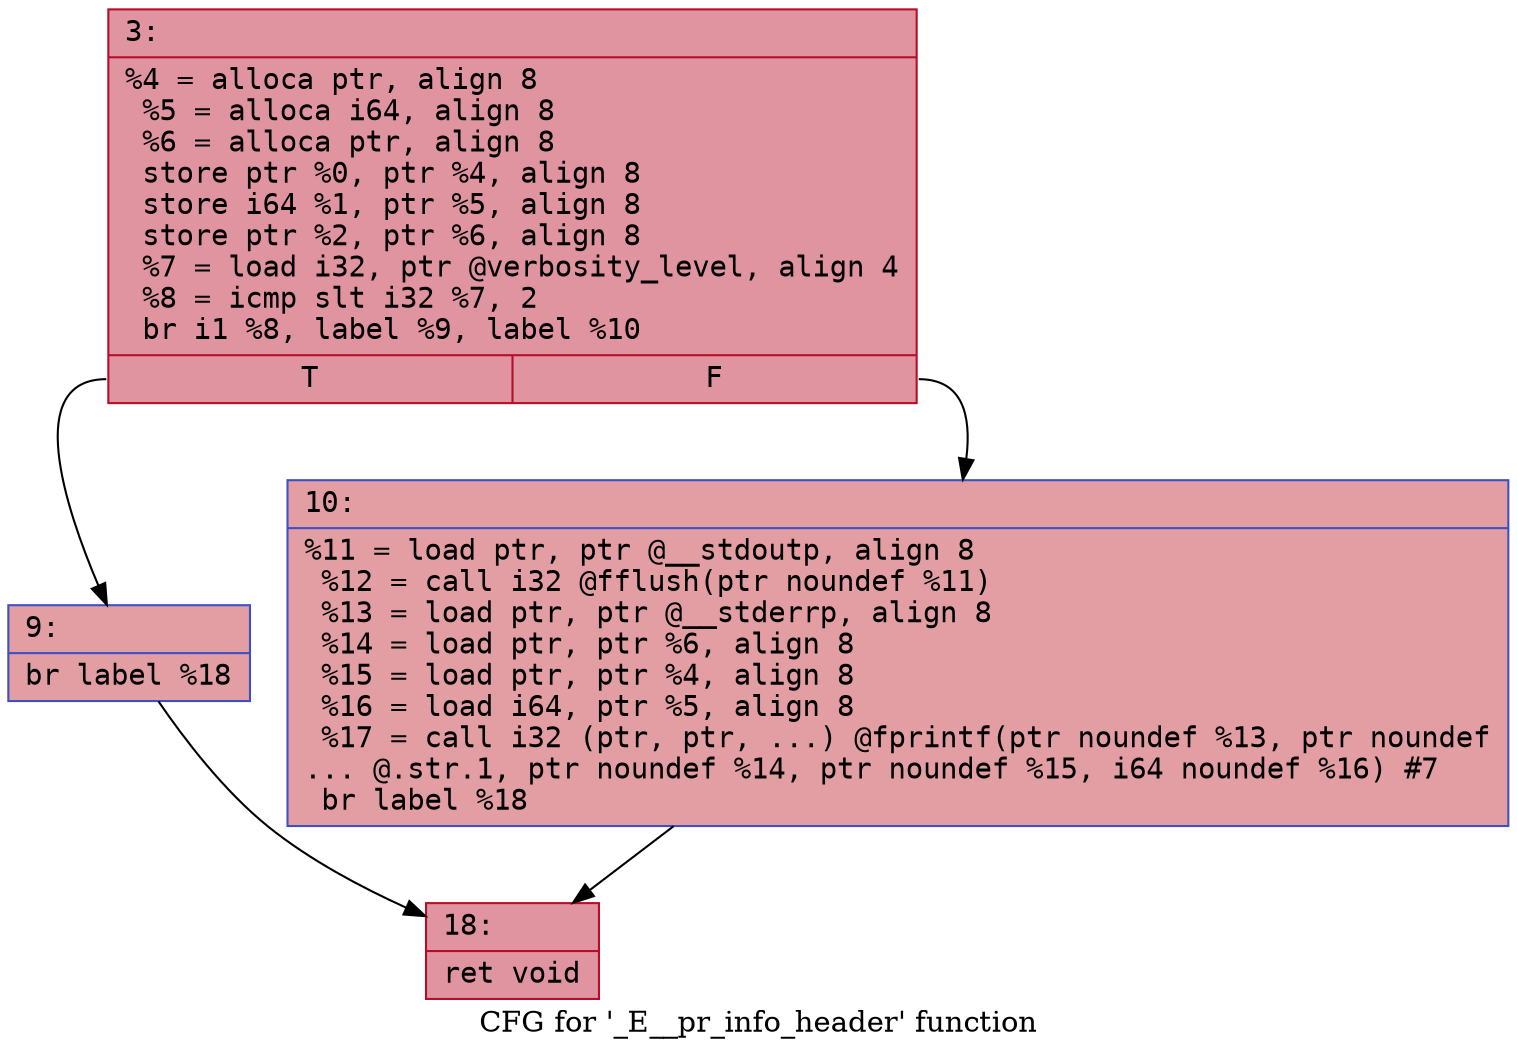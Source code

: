 digraph "CFG for '_E__pr_info_header' function" {
	label="CFG for '_E__pr_info_header' function";

	Node0x6000038ee0d0 [shape=record,color="#b70d28ff", style=filled, fillcolor="#b70d2870" fontname="Courier",label="{3:\l|  %4 = alloca ptr, align 8\l  %5 = alloca i64, align 8\l  %6 = alloca ptr, align 8\l  store ptr %0, ptr %4, align 8\l  store i64 %1, ptr %5, align 8\l  store ptr %2, ptr %6, align 8\l  %7 = load i32, ptr @verbosity_level, align 4\l  %8 = icmp slt i32 %7, 2\l  br i1 %8, label %9, label %10\l|{<s0>T|<s1>F}}"];
	Node0x6000038ee0d0:s0 -> Node0x6000038ee120[tooltip="3 -> 9\nProbability 50.00%" ];
	Node0x6000038ee0d0:s1 -> Node0x6000038ee170[tooltip="3 -> 10\nProbability 50.00%" ];
	Node0x6000038ee120 [shape=record,color="#3d50c3ff", style=filled, fillcolor="#be242e70" fontname="Courier",label="{9:\l|  br label %18\l}"];
	Node0x6000038ee120 -> Node0x6000038ee1c0[tooltip="9 -> 18\nProbability 100.00%" ];
	Node0x6000038ee170 [shape=record,color="#3d50c3ff", style=filled, fillcolor="#be242e70" fontname="Courier",label="{10:\l|  %11 = load ptr, ptr @__stdoutp, align 8\l  %12 = call i32 @fflush(ptr noundef %11)\l  %13 = load ptr, ptr @__stderrp, align 8\l  %14 = load ptr, ptr %6, align 8\l  %15 = load ptr, ptr %4, align 8\l  %16 = load i64, ptr %5, align 8\l  %17 = call i32 (ptr, ptr, ...) @fprintf(ptr noundef %13, ptr noundef\l... @.str.1, ptr noundef %14, ptr noundef %15, i64 noundef %16) #7\l  br label %18\l}"];
	Node0x6000038ee170 -> Node0x6000038ee1c0[tooltip="10 -> 18\nProbability 100.00%" ];
	Node0x6000038ee1c0 [shape=record,color="#b70d28ff", style=filled, fillcolor="#b70d2870" fontname="Courier",label="{18:\l|  ret void\l}"];
}
